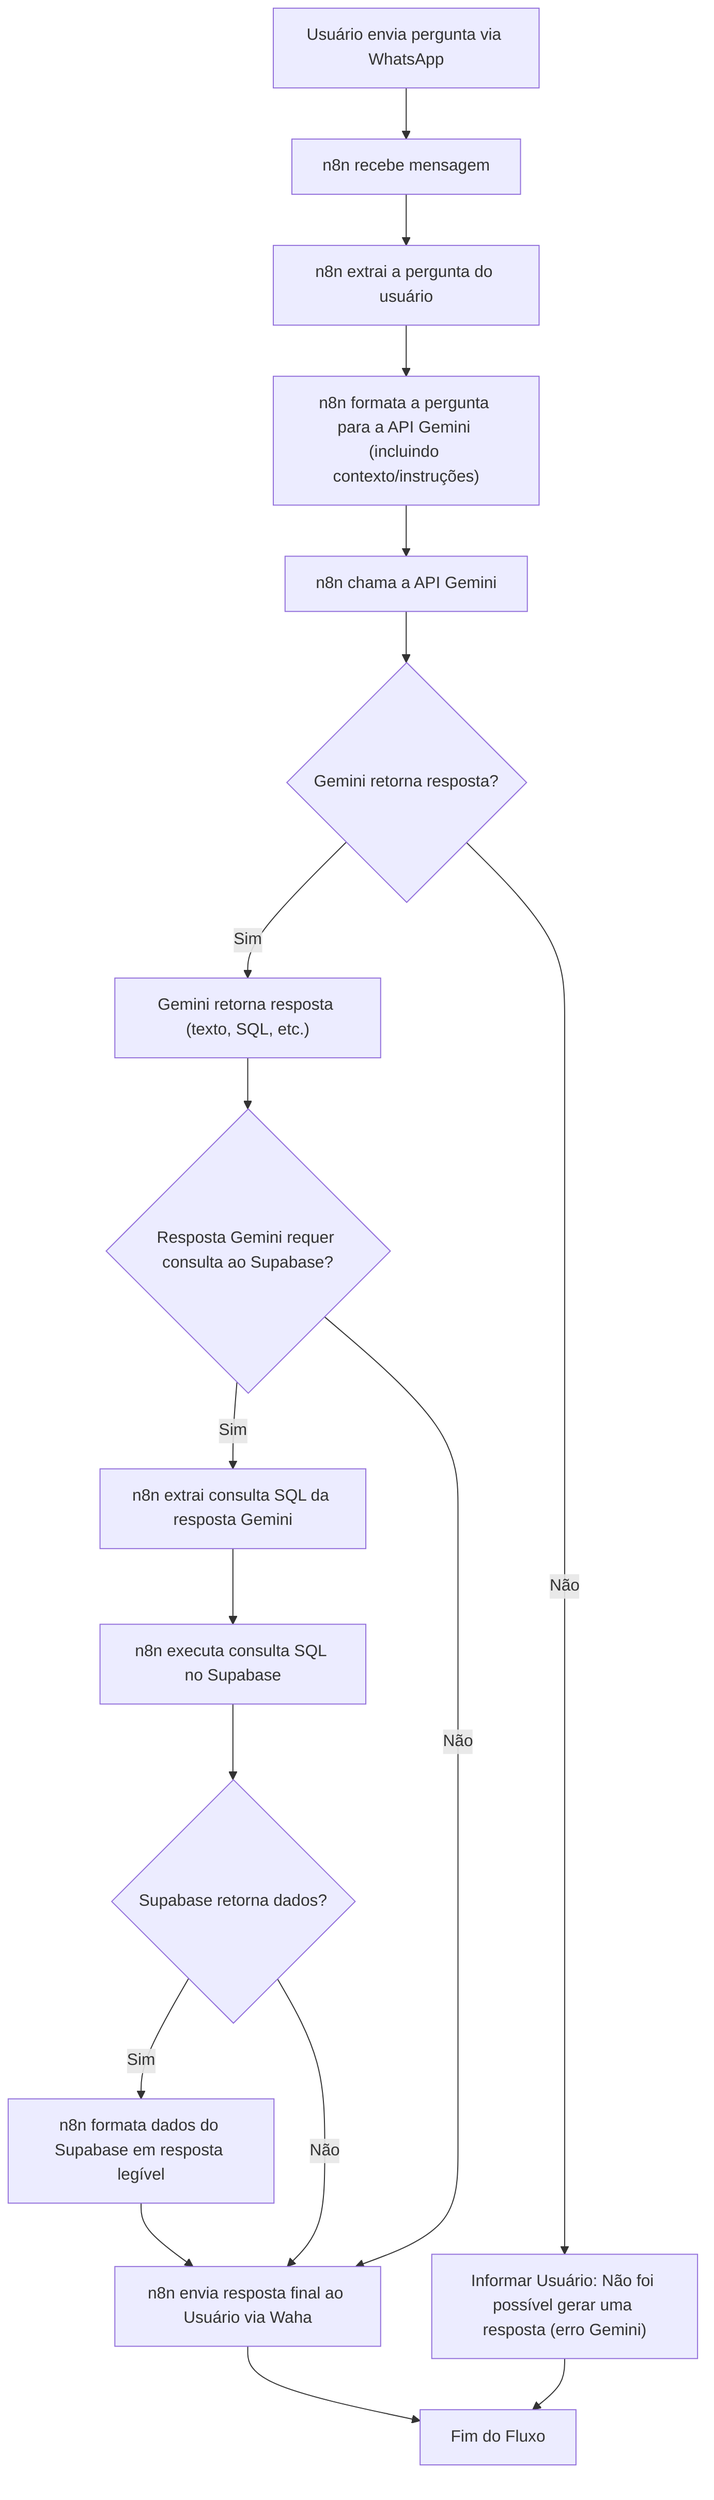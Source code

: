 graph TD
    A["Usuário envia pergunta via WhatsApp"] --> B["n8n recebe mensagem"]
    B --> C["n8n extrai a pergunta do usuário"]
    C --> D["n8n formata a pergunta para a API Gemini (incluindo contexto/instruções)"]
    D --> E["n8n chama a API Gemini"]
    E --> F{"Gemini retorna resposta?"}

    F -- Sim --> G["Gemini retorna resposta (texto, SQL, etc.)"]
    G --> H{"Resposta Gemini requer consulta ao Supabase?"}

    H -- Sim --> I["n8n extrai consulta SQL da resposta Gemini"]
    I --> J["n8n executa consulta SQL no Supabase"]
    J --> K{"Supabase retorna dados?"}

    K -- Sim --> L["n8n formata dados do Supabase em resposta legível"]
    L --> M["n8n envia resposta final ao Usuário via Waha"]
    M --> Z["Fim do Fluxo"]

    K -- Não --> M

    H -- Não --> M

    F -- Não --> N["Informar Usuário: Não foi possível gerar uma resposta (erro Gemini)"]
    N --> Z